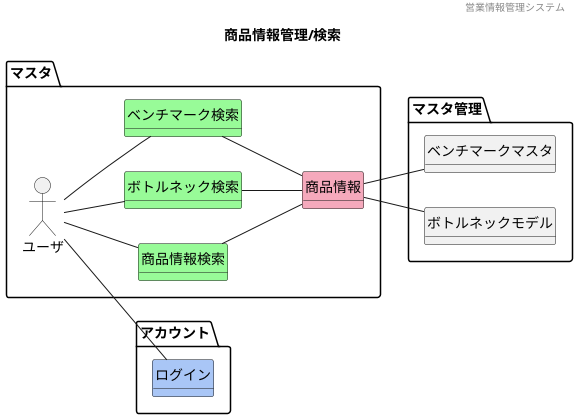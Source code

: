 @startuml images/商品情報管理/検索
' ヘッダー
header 営業情報管理システム
' タイトル
title 商品情報管理/検索
' 
hide circle
' 
hide method
left to right direction

package "アカウント"{
    class "ログイン" #A9C6F6
}
package "マスタ"{
'ユーザや外部システム
    mix_actor "ユーザ"
    class "商品情報検索" #98fb98
    class "ボトルネック検索" #98fb98
    class "ベンチマーク検索" #98fb98
    class "商品情報" #F5A9BC
}
    package "マスタ管理"{
        class "ベンチマークマスタ"
        class "ボトルネックモデル"
        }
    ' class "" #F5A9BC
    ' class "" #ffd700

'モデル同士の関係
    ユーザ -- 商品情報検索
    ユーザ -- ボトルネック検索
    ユーザ -- ベンチマーク検索
    ユーザ -- ログイン
    商品情報検索 -- 商品情報
    ボトルネック検索 -- 商品情報
    ベンチマーク検索 -- 商品情報
    商品情報 -- ボトルネックモデル
    商品情報 -- ベンチマークマスタ
    
@enduml